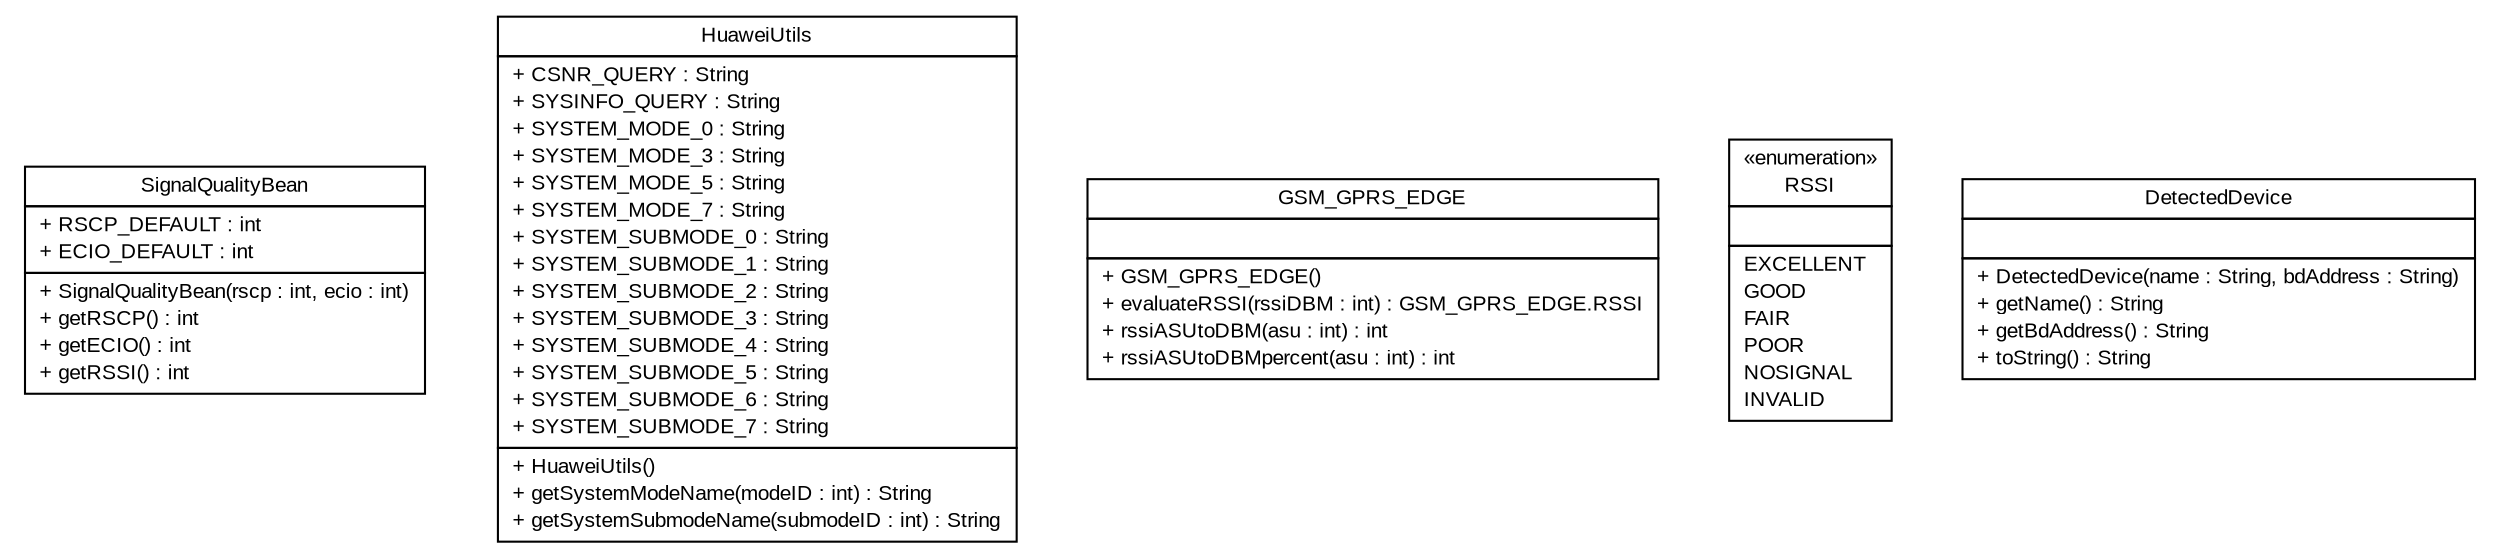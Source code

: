 #!/usr/local/bin/dot
#
# Class diagram 
# Generated by UMLGraph version R5_6 (http://www.umlgraph.org/)
#

digraph G {
	edge [fontname="arial",fontsize=10,labelfontname="arial",labelfontsize=10];
	node [fontname="arial",fontsize=10,shape=plaintext];
	nodesep=0.25;
	ranksep=0.5;
	// de.fhg.fit.biomos.sensorplatform.util.SignalQualityBean
	c351 [label=<<table title="de.fhg.fit.biomos.sensorplatform.util.SignalQualityBean" border="0" cellborder="1" cellspacing="0" cellpadding="2" port="p" href="./SignalQualityBean.html">
		<tr><td><table border="0" cellspacing="0" cellpadding="1">
<tr><td align="center" balign="center"> SignalQualityBean </td></tr>
		</table></td></tr>
		<tr><td><table border="0" cellspacing="0" cellpadding="1">
<tr><td align="left" balign="left"> + RSCP_DEFAULT : int </td></tr>
<tr><td align="left" balign="left"> + ECIO_DEFAULT : int </td></tr>
		</table></td></tr>
		<tr><td><table border="0" cellspacing="0" cellpadding="1">
<tr><td align="left" balign="left"> + SignalQualityBean(rscp : int, ecio : int) </td></tr>
<tr><td align="left" balign="left"> + getRSCP() : int </td></tr>
<tr><td align="left" balign="left"> + getECIO() : int </td></tr>
<tr><td align="left" balign="left"> + getRSSI() : int </td></tr>
		</table></td></tr>
		</table>>, URL="./SignalQualityBean.html", fontname="arial", fontcolor="black", fontsize=10.0];
	// de.fhg.fit.biomos.sensorplatform.util.HuaweiUtils
	c352 [label=<<table title="de.fhg.fit.biomos.sensorplatform.util.HuaweiUtils" border="0" cellborder="1" cellspacing="0" cellpadding="2" port="p" href="./HuaweiUtils.html">
		<tr><td><table border="0" cellspacing="0" cellpadding="1">
<tr><td align="center" balign="center"> HuaweiUtils </td></tr>
		</table></td></tr>
		<tr><td><table border="0" cellspacing="0" cellpadding="1">
<tr><td align="left" balign="left"> + CSNR_QUERY : String </td></tr>
<tr><td align="left" balign="left"> + SYSINFO_QUERY : String </td></tr>
<tr><td align="left" balign="left"> + SYSTEM_MODE_0 : String </td></tr>
<tr><td align="left" balign="left"> + SYSTEM_MODE_3 : String </td></tr>
<tr><td align="left" balign="left"> + SYSTEM_MODE_5 : String </td></tr>
<tr><td align="left" balign="left"> + SYSTEM_MODE_7 : String </td></tr>
<tr><td align="left" balign="left"> + SYSTEM_SUBMODE_0 : String </td></tr>
<tr><td align="left" balign="left"> + SYSTEM_SUBMODE_1 : String </td></tr>
<tr><td align="left" balign="left"> + SYSTEM_SUBMODE_2 : String </td></tr>
<tr><td align="left" balign="left"> + SYSTEM_SUBMODE_3 : String </td></tr>
<tr><td align="left" balign="left"> + SYSTEM_SUBMODE_4 : String </td></tr>
<tr><td align="left" balign="left"> + SYSTEM_SUBMODE_5 : String </td></tr>
<tr><td align="left" balign="left"> + SYSTEM_SUBMODE_6 : String </td></tr>
<tr><td align="left" balign="left"> + SYSTEM_SUBMODE_7 : String </td></tr>
		</table></td></tr>
		<tr><td><table border="0" cellspacing="0" cellpadding="1">
<tr><td align="left" balign="left"> + HuaweiUtils() </td></tr>
<tr><td align="left" balign="left"> + getSystemModeName(modeID : int) : String </td></tr>
<tr><td align="left" balign="left"> + getSystemSubmodeName(submodeID : int) : String </td></tr>
		</table></td></tr>
		</table>>, URL="./HuaweiUtils.html", fontname="arial", fontcolor="black", fontsize=10.0];
	// de.fhg.fit.biomos.sensorplatform.util.GSM_GPRS_EDGE
	c353 [label=<<table title="de.fhg.fit.biomos.sensorplatform.util.GSM_GPRS_EDGE" border="0" cellborder="1" cellspacing="0" cellpadding="2" port="p" href="./GSM_GPRS_EDGE.html">
		<tr><td><table border="0" cellspacing="0" cellpadding="1">
<tr><td align="center" balign="center"> GSM_GPRS_EDGE </td></tr>
		</table></td></tr>
		<tr><td><table border="0" cellspacing="0" cellpadding="1">
<tr><td align="left" balign="left">  </td></tr>
		</table></td></tr>
		<tr><td><table border="0" cellspacing="0" cellpadding="1">
<tr><td align="left" balign="left"> + GSM_GPRS_EDGE() </td></tr>
<tr><td align="left" balign="left"> + evaluateRSSI(rssiDBM : int) : GSM_GPRS_EDGE.RSSI </td></tr>
<tr><td align="left" balign="left"> + rssiASUtoDBM(asu : int) : int </td></tr>
<tr><td align="left" balign="left"> + rssiASUtoDBMpercent(asu : int) : int </td></tr>
		</table></td></tr>
		</table>>, URL="./GSM_GPRS_EDGE.html", fontname="arial", fontcolor="black", fontsize=10.0];
	// de.fhg.fit.biomos.sensorplatform.util.GSM_GPRS_EDGE.RSSI
	c354 [label=<<table title="de.fhg.fit.biomos.sensorplatform.util.GSM_GPRS_EDGE.RSSI" border="0" cellborder="1" cellspacing="0" cellpadding="2" port="p" href="./GSM_GPRS_EDGE.RSSI.html">
		<tr><td><table border="0" cellspacing="0" cellpadding="1">
<tr><td align="center" balign="center"> &#171;enumeration&#187; </td></tr>
<tr><td align="center" balign="center"> RSSI </td></tr>
		</table></td></tr>
		<tr><td><table border="0" cellspacing="0" cellpadding="1">
<tr><td align="left" balign="left">  </td></tr>
		</table></td></tr>
		<tr><td><table border="0" cellspacing="0" cellpadding="1">
<tr><td align="left" balign="left"> EXCELLENT </td></tr>
<tr><td align="left" balign="left"> GOOD </td></tr>
<tr><td align="left" balign="left"> FAIR </td></tr>
<tr><td align="left" balign="left"> POOR </td></tr>
<tr><td align="left" balign="left"> NOSIGNAL </td></tr>
<tr><td align="left" balign="left"> INVALID </td></tr>
		</table></td></tr>
		</table>>, URL="./GSM_GPRS_EDGE.RSSI.html", fontname="arial", fontcolor="black", fontsize=10.0];
	// de.fhg.fit.biomos.sensorplatform.util.DetectedDevice
	c355 [label=<<table title="de.fhg.fit.biomos.sensorplatform.util.DetectedDevice" border="0" cellborder="1" cellspacing="0" cellpadding="2" port="p" href="./DetectedDevice.html">
		<tr><td><table border="0" cellspacing="0" cellpadding="1">
<tr><td align="center" balign="center"> DetectedDevice </td></tr>
		</table></td></tr>
		<tr><td><table border="0" cellspacing="0" cellpadding="1">
<tr><td align="left" balign="left">  </td></tr>
		</table></td></tr>
		<tr><td><table border="0" cellspacing="0" cellpadding="1">
<tr><td align="left" balign="left"> + DetectedDevice(name : String, bdAddress : String) </td></tr>
<tr><td align="left" balign="left"> + getName() : String </td></tr>
<tr><td align="left" balign="left"> + getBdAddress() : String </td></tr>
<tr><td align="left" balign="left"> + toString() : String </td></tr>
		</table></td></tr>
		</table>>, URL="./DetectedDevice.html", fontname="arial", fontcolor="black", fontsize=10.0];
}

